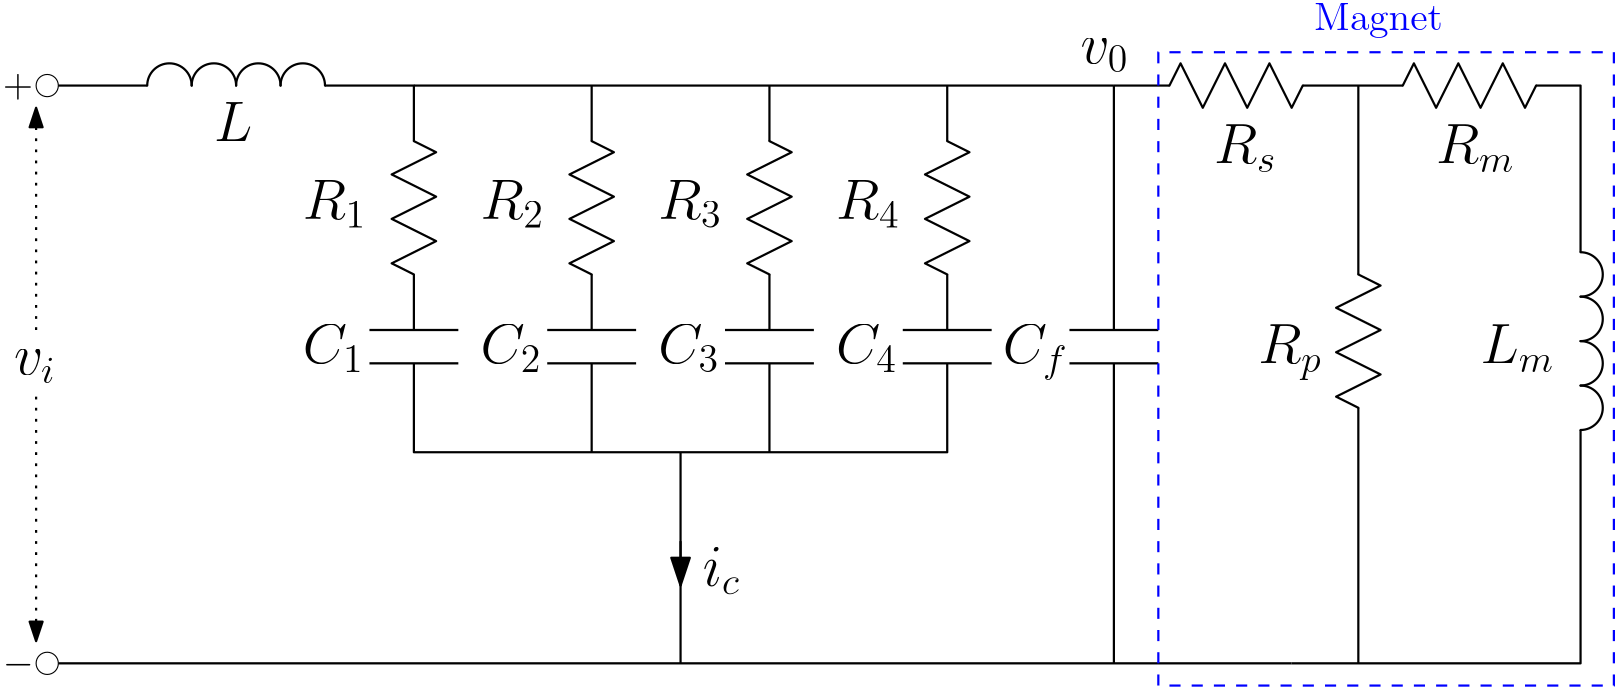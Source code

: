 <?xml version="1.0"?>
<!DOCTYPE ipe SYSTEM "ipe.dtd">
<ipe version="70107" creator="Ipe 7.2.5">
<info created="D:20160905131637" modified="D:20160913102053"/>
<ipestyle name="basic">
<symbol name="arrow/arc(spx)">
<path stroke="sym-stroke" fill="sym-stroke" pen="sym-pen">
0 0 m
-1 0.333 l
-1 -0.333 l
h
</path>
</symbol>
<symbol name="arrow/farc(spx)">
<path stroke="sym-stroke" fill="white" pen="sym-pen">
0 0 m
-1 0.333 l
-1 -0.333 l
h
</path>
</symbol>
<symbol name="arrow/ptarc(spx)">
<path stroke="sym-stroke" fill="sym-stroke" pen="sym-pen">
0 0 m
-1 0.333 l
-0.8 0 l
-1 -0.333 l
h
</path>
</symbol>
<symbol name="arrow/fptarc(spx)">
<path stroke="sym-stroke" fill="white" pen="sym-pen">
0 0 m
-1 0.333 l
-0.8 0 l
-1 -0.333 l
h
</path>
</symbol>
<symbol name="mark/circle(sx)" transformations="translations">
<path fill="sym-stroke">
0.6 0 0 0.6 0 0 e
0.4 0 0 0.4 0 0 e
</path>
</symbol>
<symbol name="mark/disk(sx)" transformations="translations">
<path fill="sym-stroke">
0.6 0 0 0.6 0 0 e
</path>
</symbol>
<symbol name="mark/fdisk(sfx)" transformations="translations">
<group>
<path fill="sym-fill">
0.5 0 0 0.5 0 0 e
</path>
<path fill="sym-stroke" fillrule="eofill">
0.6 0 0 0.6 0 0 e
0.4 0 0 0.4 0 0 e
</path>
</group>
</symbol>
<symbol name="mark/box(sx)" transformations="translations">
<path fill="sym-stroke" fillrule="eofill">
-0.6 -0.6 m
0.6 -0.6 l
0.6 0.6 l
-0.6 0.6 l
h
-0.4 -0.4 m
0.4 -0.4 l
0.4 0.4 l
-0.4 0.4 l
h
</path>
</symbol>
<symbol name="mark/square(sx)" transformations="translations">
<path fill="sym-stroke">
-0.6 -0.6 m
0.6 -0.6 l
0.6 0.6 l
-0.6 0.6 l
h
</path>
</symbol>
<symbol name="mark/fsquare(sfx)" transformations="translations">
<group>
<path fill="sym-fill">
-0.5 -0.5 m
0.5 -0.5 l
0.5 0.5 l
-0.5 0.5 l
h
</path>
<path fill="sym-stroke" fillrule="eofill">
-0.6 -0.6 m
0.6 -0.6 l
0.6 0.6 l
-0.6 0.6 l
h
-0.4 -0.4 m
0.4 -0.4 l
0.4 0.4 l
-0.4 0.4 l
h
</path>
</group>
</symbol>
<symbol name="mark/cross(sx)" transformations="translations">
<group>
<path fill="sym-stroke">
-0.43 -0.57 m
0.57 0.43 l
0.43 0.57 l
-0.57 -0.43 l
h
</path>
<path fill="sym-stroke">
-0.43 0.57 m
0.57 -0.43 l
0.43 -0.57 l
-0.57 0.43 l
h
</path>
</group>
</symbol>
<symbol name="arrow/fnormal(spx)">
<path stroke="sym-stroke" fill="white" pen="sym-pen">
0 0 m
-1 0.333 l
-1 -0.333 l
h
</path>
</symbol>
<symbol name="arrow/pointed(spx)">
<path stroke="sym-stroke" fill="sym-stroke" pen="sym-pen">
0 0 m
-1 0.333 l
-0.8 0 l
-1 -0.333 l
h
</path>
</symbol>
<symbol name="arrow/fpointed(spx)">
<path stroke="sym-stroke" fill="white" pen="sym-pen">
0 0 m
-1 0.333 l
-0.8 0 l
-1 -0.333 l
h
</path>
</symbol>
<symbol name="arrow/linear(spx)">
<path stroke="sym-stroke" pen="sym-pen">
-1 0.333 m
0 0 l
-1 -0.333 l
</path>
</symbol>
<symbol name="arrow/fdouble(spx)">
<path stroke="sym-stroke" fill="white" pen="sym-pen">
0 0 m
-1 0.333 l
-1 -0.333 l
h
-1 0 m
-2 0.333 l
-2 -0.333 l
h
</path>
</symbol>
<symbol name="arrow/double(spx)">
<path stroke="sym-stroke" fill="sym-stroke" pen="sym-pen">
0 0 m
-1 0.333 l
-1 -0.333 l
h
-1 0 m
-2 0.333 l
-2 -0.333 l
h
</path>
</symbol>
<pen name="heavier" value="0.8"/>
<pen name="fat" value="1.2"/>
<pen name="ultrafat" value="2"/>
<symbolsize name="large" value="5"/>
<symbolsize name="small" value="2"/>
<symbolsize name="tiny" value="1.1"/>
<arrowsize name="large" value="10"/>
<arrowsize name="small" value="5"/>
<arrowsize name="tiny" value="3"/>
<color name="red" value="1 0 0"/>
<color name="green" value="0 1 0"/>
<color name="blue" value="0 0 1"/>
<color name="yellow" value="1 1 0"/>
<color name="orange" value="1 0.647 0"/>
<color name="gold" value="1 0.843 0"/>
<color name="purple" value="0.627 0.125 0.941"/>
<color name="gray" value="0.745"/>
<color name="brown" value="0.647 0.165 0.165"/>
<color name="navy" value="0 0 0.502"/>
<color name="pink" value="1 0.753 0.796"/>
<color name="seagreen" value="0.18 0.545 0.341"/>
<color name="turquoise" value="0.251 0.878 0.816"/>
<color name="violet" value="0.933 0.51 0.933"/>
<color name="darkblue" value="0 0 0.545"/>
<color name="darkcyan" value="0 0.545 0.545"/>
<color name="darkgray" value="0.663"/>
<color name="darkgreen" value="0 0.392 0"/>
<color name="darkmagenta" value="0.545 0 0.545"/>
<color name="darkorange" value="1 0.549 0"/>
<color name="darkred" value="0.545 0 0"/>
<color name="lightblue" value="0.678 0.847 0.902"/>
<color name="lightcyan" value="0.878 1 1"/>
<color name="lightgray" value="0.827"/>
<color name="lightgreen" value="0.565 0.933 0.565"/>
<color name="lightyellow" value="1 1 0.878"/>
<dashstyle name="dashed" value="[4] 0"/>
<dashstyle name="dotted" value="[1 3] 0"/>
<dashstyle name="dash dotted" value="[4 2 1 2] 0"/>
<dashstyle name="dash dot dotted" value="[4 2 1 2 1 2] 0"/>
<textsize name="large" value="\large"/>
<textsize name="Large" value="\Large"/>
<textsize name="LARGE" value="\LARGE"/>
<textsize name="huge" value="\huge"/>
<textsize name="Huge" value="\Huge"/>
<textsize name="small" value="\small"/>
<textsize name="footnote" value="\footnotesize"/>
<textsize name="tiny" value="\tiny"/>
<textstyle name="center" begin="\begin{center}" end="\end{center}"/>
<textstyle name="itemize" begin="\begin{itemize}" end="\end{itemize}"/>
<textstyle name="item" begin="\begin{itemize}\item{}" end="\end{itemize}"/>
<gridsize name="4 pts" value="4"/>
<gridsize name="8 pts (~3 mm)" value="8"/>
<gridsize name="16 pts (~6 mm)" value="16"/>
<gridsize name="32 pts (~12 mm)" value="32"/>
<gridsize name="10 pts (~3.5 mm)" value="10"/>
<gridsize name="20 pts (~7 mm)" value="20"/>
<gridsize name="14 pts (~5 mm)" value="14"/>
<gridsize name="28 pts (~10 mm)" value="28"/>
<gridsize name="56 pts (~20 mm)" value="56"/>
<anglesize name="90 deg" value="90"/>
<anglesize name="60 deg" value="60"/>
<anglesize name="45 deg" value="45"/>
<anglesize name="30 deg" value="30"/>
<anglesize name="22.5 deg" value="22.5"/>
<opacity name="10%" value="0.1"/>
<opacity name="30%" value="0.3"/>
<opacity name="50%" value="0.5"/>
<opacity name="75%" value="0.75"/>
<tiling name="falling" angle="-60" step="4" width="1"/>
<tiling name="rising" angle="30" step="4" width="1"/>
</ipestyle>
<page>
<layer name="alpha"/>
<view layers="alpha" active="alpha"/>
<path layer="alpha" matrix="1 0 0 1 -164 -20" stroke="black" pen="heavier" cap="1">
224 744 m
8 0 0 -8 232 744 240 744 a
</path>
<path matrix="1 0 0 1 -148 -20" stroke="black" pen="heavier" cap="1">
224 744 m
8 0 0 -8 232 744 240 744 a
</path>
<path matrix="1 0 0 1 -132 -20" stroke="black" pen="heavier" cap="1">
224 744 m
8 0 0 -8 232 744 240 744 a
</path>
<path matrix="1 0 0 1 -116 -20" stroke="black" pen="heavier" cap="1">
224 744 m
8 0 0 -8 232 744 240 744 a
</path>
<path matrix="1 0 0 1 -172 -4" stroke="black" pen="heavier" cap="1">
328 708 m
336 704 l
320 696 l
336 688 l
320 680 l
336 672 l
320 664 l
328 660 l
</path>
<path matrix="1 0 0 1 -180 -4" stroke="black" pen="heavier">
320 640 m
352 640 l
</path>
<path matrix="1 0 0 1 -180 -4" stroke="black" pen="heavier">
320 628 m
352 628 l
</path>
<path matrix="1 0 0 1 72 -4" stroke="black" pen="heavier">
320 640 m
352 640 l
</path>
<path matrix="1 0 0 1 72 -4" stroke="black" pen="heavier">
320 628 m
352 628 l
</path>
<path matrix="1 0 0 1 -172 -4" stroke="black" pen="heavier">
296 728 m
328 728 l
328 708 l
328 708 l
</path>
<path matrix="1 0 0 1 -172 -4" stroke="black" pen="heavier">
328 660 m
328 640 l
</path>
<path matrix="1 0 0 1 24 -4" stroke="black" pen="heavier">
384 728 m
384 640 l
</path>
<text matrix="1 0 0 1 -60 108" transformations="translations" pos="456 624" stroke="black" type="label" width="17.303" height="8.896" depth="3.1" valign="baseline" size="huge">$v_0$</text>
<text matrix="1 0 0 1 -188 -8" transformations="translations" pos="304 684" stroke="black" type="label" width="22.921" height="14.119" depth="3.1" valign="baseline" size="huge">$R_1$</text>
<text matrix="1 0 0 1 -184 -12" transformations="translations" pos="300 636" stroke="black" type="label" width="21.997" height="14.119" depth="3.1" valign="baseline" size="huge">$C_1$</text>
<text matrix="1 0 0 1 -176 -12" transformations="translations" pos="260 716" stroke="black" type="label" width="13.765" height="14.119" depth="0" valign="baseline" size="huge">$L$</text>
<text matrix="1 0 0 1 68 -12" transformations="translations" pos="300 636" stroke="black" type="label" width="23.429" height="14.118" depth="5.89" valign="baseline" size="huge">$C_f$</text>
<path matrix="1 0 0 1 -132 0" stroke="black" pen="heavier" arrow="normal/large">
384 560 m
384 544 l
</path>
<text matrix="1 0 0 1 -132 -8" transformations="translations" pos="392 552" stroke="black" type="label" width="13.446" height="13.546" depth="3.1" valign="baseline" size="huge">$i_c$</text>
<text matrix="1 0 0 1 -444 -4" transformations="translations" pos="456 624" stroke="black" type="label" width="15.071" height="8.896" depth="3.1" valign="baseline" size="huge">$v_i$</text>
<path matrix="1 0 0 1 -420 -4" stroke="black">
4 0 0 4 444 728 e
</path>
<path matrix="1 0 0 1 -420 -212" stroke="black">
4 0 0 4 444 728 e
</path>
<text matrix="1 0 0 1 -452 -8" transformations="translations" pos="460 728" stroke="black" type="label" width="10.926" height="8.275" depth="1.09" valign="baseline" size="Large">$+$</text>
<text matrix="1 0 0 1 -452 -216" transformations="translations" pos="460 728" stroke="black" type="label" width="11.158" height="8.374" depth="1.19" valign="baseline" size="Large">$-$</text>
<path matrix="1 0 0 1 -164 -4" stroke="black" dash="dotted" pen="heavier" arrow="normal/normal">
184 640 m
184 720 l
</path>
<path matrix="1 0 0 1 -164 -4" stroke="black" dash="dotted" pen="heavier" arrow="normal/normal">
184 616 m
184 528 l
</path>
<path matrix="1 0 0 1 -108 -4" stroke="black" pen="heavier" cap="1">
328 708 m
336 704 l
320 696 l
336 688 l
320 680 l
336 672 l
320 664 l
328 660 l
</path>
<path matrix="1 0 0 1 -116 -4" stroke="black" pen="heavier">
320 640 m
352 640 l
</path>
<path matrix="1 0 0 1 -116 -4" stroke="black" pen="heavier">
320 628 m
352 628 l
</path>
<path matrix="1 0 0 1 -108 -4" stroke="black" pen="heavier">
328 660 m
328 640 l
</path>
<text matrix="1 0 0 1 -124 -8" transformations="translations" pos="304 684" stroke="black" type="label" width="22.921" height="14.119" depth="3.1" valign="baseline" size="huge">$R_2$</text>
<text matrix="1 0 0 1 -120 -12" transformations="translations" pos="300 636" stroke="black" type="label" width="21.997" height="14.119" depth="3.1" valign="baseline" size="huge">$C_2$</text>
<path matrix="1 0 0 1 -44 -4" stroke="black" pen="heavier" cap="1">
328 708 m
336 704 l
320 696 l
336 688 l
320 680 l
336 672 l
320 664 l
328 660 l
</path>
<path matrix="1 0 0 1 -52 -4" stroke="black" pen="heavier">
320 640 m
352 640 l
</path>
<path matrix="1 0 0 1 -52 -4" stroke="black" pen="heavier">
320 628 m
352 628 l
</path>
<path matrix="1 0 0 1 -44 -4" stroke="black" pen="heavier">
328 660 m
328 640 l
</path>
<text matrix="1 0 0 1 -60 -8" transformations="translations" pos="304 684" stroke="black" type="label" width="22.921" height="14.119" depth="3.1" valign="baseline" size="huge">$R_3$</text>
<text matrix="1 0 0 1 -56 -12" transformations="translations" pos="300 636" stroke="black" type="label" width="21.997" height="14.119" depth="3.1" valign="baseline" size="huge">$C_3$</text>
<path matrix="1 0 0 1 20 -4" stroke="black" pen="heavier" cap="1">
328 708 m
336 704 l
320 696 l
336 688 l
320 680 l
336 672 l
320 664 l
328 660 l
</path>
<path matrix="1 0 0 1 12 -4" stroke="black" pen="heavier">
320 640 m
352 640 l
</path>
<path matrix="1 0 0 1 12 -4" stroke="black" pen="heavier">
320 628 m
352 628 l
</path>
<path matrix="1 0 0 1 20 -4" stroke="black" pen="heavier">
328 660 m
328 640 l
</path>
<text matrix="1 0 0 1 4 -8" transformations="translations" pos="304 684" stroke="black" type="label" width="22.921" height="14.119" depth="3.1" valign="baseline" size="huge">$R_4$</text>
<text matrix="1 0 0 1 8 -12" transformations="translations" pos="300 636" stroke="black" type="label" width="21.997" height="14.119" depth="3.1" valign="baseline" size="huge">$C_4$</text>
<path matrix="1 0 0 1 -28 0" stroke="black" pen="heavier">
248 704 m
248 724 l
</path>
<path matrix="1 0 0 1 -28 0" stroke="black" pen="heavier">
312 704 m
312 724 l
</path>
<path matrix="1 0 0 1 -28 0" stroke="black" pen="heavier">
376 704 m
376 724 l
</path>
<path matrix="1 0 0 1 -28 0" stroke="black" pen="heavier">
436 624 m
436 516 l
</path>
<path matrix="1 0 0 1 -28 0" stroke="black" pen="heavier">
184 624 m
184 592 l
376 592 l
376 624 l
</path>
<path matrix="1 0 0 1 -28 0" stroke="black" pen="heavier">
248 624 m
248 592 l
</path>
<path matrix="1 0 0 1 -28 0" stroke="black" pen="heavier">
312 624 m
312 592 l
</path>
<path matrix="1 0 0 1 -28 0" stroke="black" pen="heavier">
280 592 m
280 516 l
</path>
<path matrix="0 -1 1 0 -232 1052" stroke="black" pen="heavier" cap="1">
328 708 m
336 704 l
320 696 l
336 688 l
320 680 l
336 672 l
320 664 l
328 660 l
</path>
<path matrix="0 -1 1 0 -148 1052" stroke="black" pen="heavier" cap="1">
328 708 m
336 704 l
320 696 l
336 688 l
320 680 l
336 672 l
320 664 l
328 660 l
</path>
<path matrix="1 0 0 1 168 -52" stroke="black" pen="heavier" cap="1">
328 708 m
336 704 l
320 696 l
336 688 l
320 680 l
336 672 l
320 664 l
328 660 l
</path>
<path matrix="0 -1 1 0 -168 888" stroke="black" pen="heavier" cap="1">
224 744 m
8 0 0 -8 232 744 240 744 a
</path>
<path matrix="0 -1 1 0 -168 872" stroke="black" pen="heavier" cap="1">
224 744 m
8 0 0 -8 232 744 240 744 a
</path>
<path matrix="0 -1 1 0 -168 856" stroke="black" pen="heavier" cap="1">
224 744 m
8 0 0 -8 232 744 240 744 a
</path>
<path matrix="0 -1 1 0 -168 840" stroke="black" pen="heavier" cap="1">
224 744 m
8 0 0 -8 232 744 240 744 a
</path>
<path stroke="black" pen="heavier">
576 600 m
576 516 l
472 516 l
</path>
<path stroke="black" pen="heavier">
496 608 m
496 516 l
</path>
<path stroke="black" pen="heavier">
496 656 m
496 724 l
</path>
<path stroke="black" pen="heavier">
156 724 m
408 724 l
</path>
<text matrix="1 0 0 1 140 12" transformations="translations" pos="304 684" stroke="black" type="label" width="22.515" height="14.119" depth="3.1" valign="baseline" size="huge">$R_s$</text>
<text matrix="1 0 0 1 220 12" transformations="translations" pos="304 684" stroke="black" type="label" width="28.185" height="14.119" depth="3.1" valign="baseline" size="huge">$R_m$</text>
<text matrix="1 0 0 1 156 -60" transformations="translations" pos="304 684" stroke="black" type="label" width="22.948" height="14.118" depth="5.89" valign="baseline" size="huge">$R_p$</text>
<path stroke="black" pen="heavier">
560 724 m
576 724 l
576 664 l
</path>
<text matrix="1 0 0 1 236 -60" transformations="translations" pos="304 684" stroke="black" type="label" width="26.551" height="14.119" depth="3.1" valign="baseline" size="huge">$L_m$</text>
<path stroke="black" pen="heavier">
28 724 m
60 724 l
</path>
<path stroke="black" pen="heavier">
28 516 m
472 516 l
</path>
<path stroke="black" pen="heavier">
408 724 m
428 724 l
</path>
<path stroke="black" pen="heavier">
476 724 m
512 724 l
</path>
<path stroke="black" pen="heavier">
420 736 m
420 736 l
420 736 l
420 736 l
h
</path>
<path matrix="0.97619 0 0 1 14 0" stroke="blue" dash="dashed" pen="heavier">
420 736 m
420 508 l
588 508 l
588 736 l
h
</path>
<text matrix="1 0 0 1 4 -4" transformations="translations" pos="476 748" stroke="blue" type="label" width="46.429" height="9.803" depth="2.79" valign="baseline" size="Large">Magnet</text>
</page>
</ipe>
